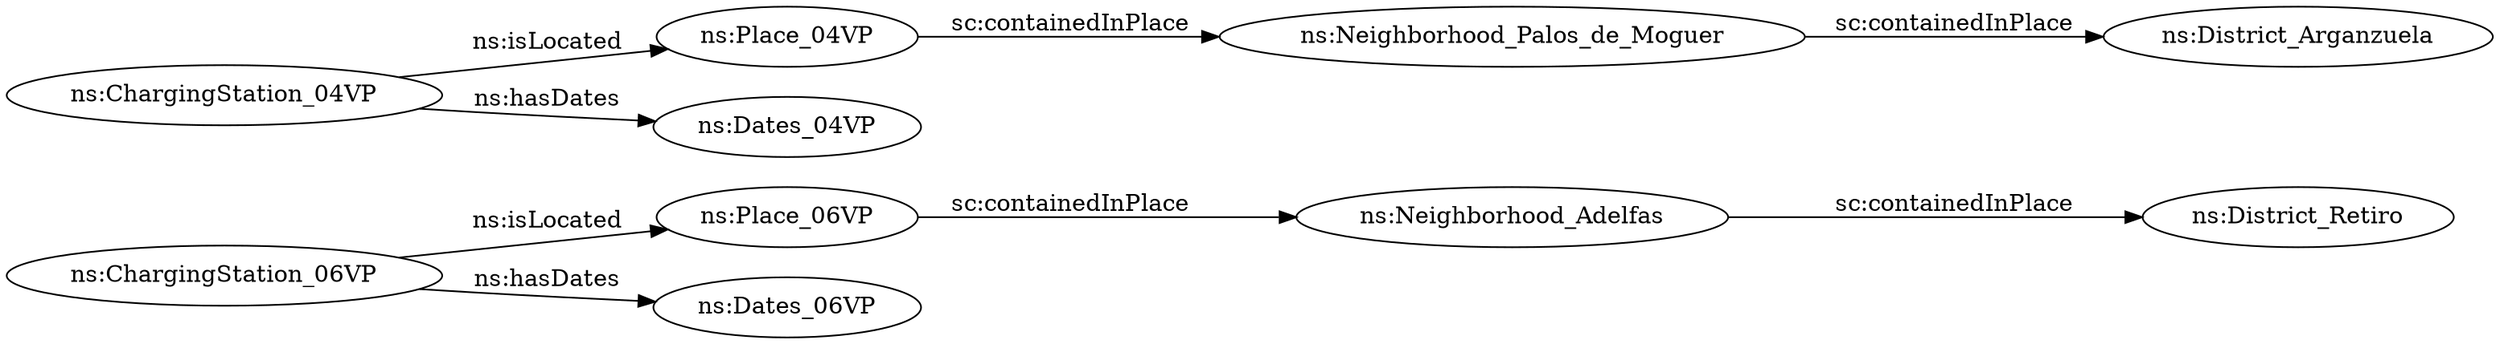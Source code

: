 digraph ar2dtool_diagram { 
rankdir=LR;
size="1501"
	"ns:ChargingStation_06VP" -> "ns:Place_06VP" [ label = "ns:isLocated" ];
	"ns:ChargingStation_06VP" -> "ns:Dates_06VP" [ label = "ns:hasDates" ];
	"ns:Place_04VP" -> "ns:Neighborhood_Palos_de_Moguer" [ label = "sc:containedInPlace" ];
	"ns:Neighborhood_Adelfas" -> "ns:District_Retiro" [ label = "sc:containedInPlace" ];
	"ns:Place_06VP" -> "ns:Neighborhood_Adelfas" [ label = "sc:containedInPlace" ];
	"ns:Neighborhood_Palos_de_Moguer" -> "ns:District_Arganzuela" [ label = "sc:containedInPlace" ];
	"ns:ChargingStation_04VP" -> "ns:Place_04VP" [ label = "ns:isLocated" ];
	"ns:ChargingStation_04VP" -> "ns:Dates_04VP" [ label = "ns:hasDates" ];

}
